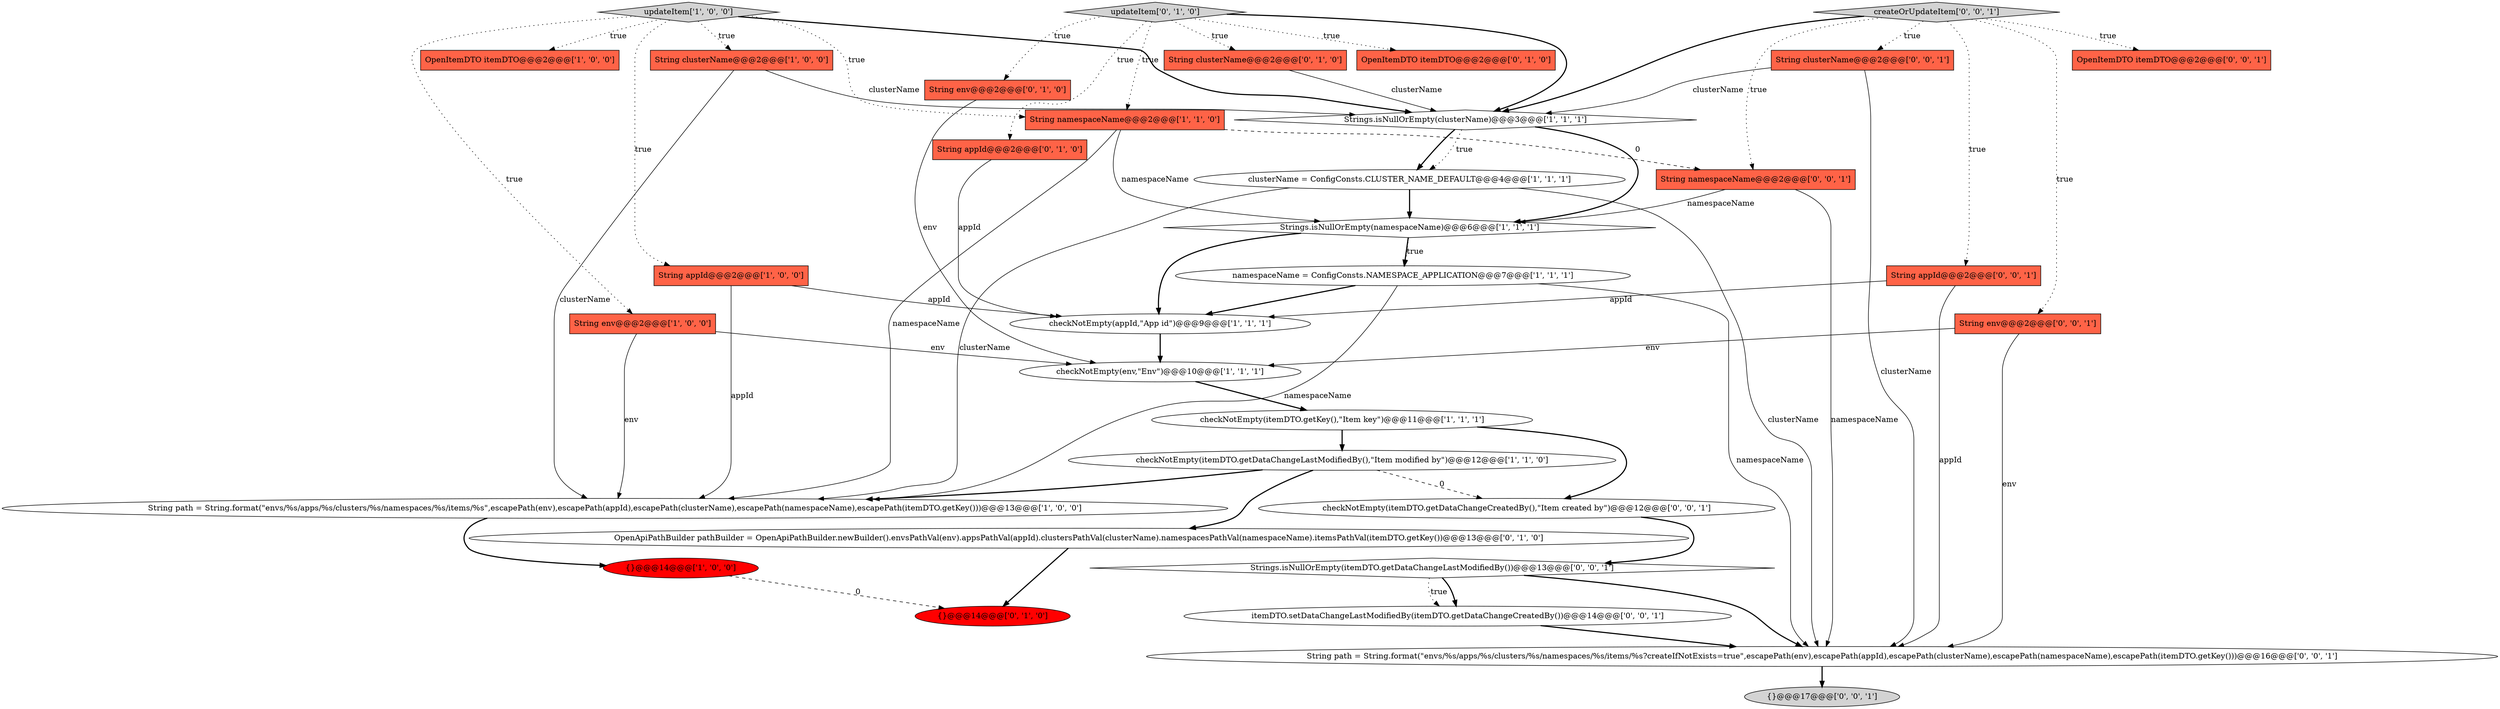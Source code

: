 digraph {
20 [style = filled, label = "OpenApiPathBuilder pathBuilder = OpenApiPathBuilder.newBuilder().envsPathVal(env).appsPathVal(appId).clustersPathVal(clusterName).namespacesPathVal(namespaceName).itemsPathVal(itemDTO.getKey())@@@13@@@['0', '1', '0']", fillcolor = white, shape = ellipse image = "AAA0AAABBB2BBB"];
28 [style = filled, label = "checkNotEmpty(itemDTO.getDataChangeCreatedBy(),\"Item created by\")@@@12@@@['0', '0', '1']", fillcolor = white, shape = ellipse image = "AAA0AAABBB3BBB"];
0 [style = filled, label = "Strings.isNullOrEmpty(namespaceName)@@@6@@@['1', '1', '1']", fillcolor = white, shape = diamond image = "AAA0AAABBB1BBB"];
10 [style = filled, label = "updateItem['1', '0', '0']", fillcolor = lightgray, shape = diamond image = "AAA0AAABBB1BBB"];
17 [style = filled, label = "String clusterName@@@2@@@['0', '1', '0']", fillcolor = tomato, shape = box image = "AAA0AAABBB2BBB"];
33 [style = filled, label = "String path = String.format(\"envs/%s/apps/%s/clusters/%s/namespaces/%s/items/%s?createIfNotExists=true\",escapePath(env),escapePath(appId),escapePath(clusterName),escapePath(namespaceName),escapePath(itemDTO.getKey()))@@@16@@@['0', '0', '1']", fillcolor = white, shape = ellipse image = "AAA0AAABBB3BBB"];
23 [style = filled, label = "Strings.isNullOrEmpty(itemDTO.getDataChangeLastModifiedBy())@@@13@@@['0', '0', '1']", fillcolor = white, shape = diamond image = "AAA0AAABBB3BBB"];
4 [style = filled, label = "checkNotEmpty(env,\"Env\")@@@10@@@['1', '1', '1']", fillcolor = white, shape = ellipse image = "AAA0AAABBB1BBB"];
15 [style = filled, label = "checkNotEmpty(appId,\"App id\")@@@9@@@['1', '1', '1']", fillcolor = white, shape = ellipse image = "AAA0AAABBB1BBB"];
7 [style = filled, label = "Strings.isNullOrEmpty(clusterName)@@@3@@@['1', '1', '1']", fillcolor = white, shape = diamond image = "AAA0AAABBB1BBB"];
14 [style = filled, label = "String path = String.format(\"envs/%s/apps/%s/clusters/%s/namespaces/%s/items/%s\",escapePath(env),escapePath(appId),escapePath(clusterName),escapePath(namespaceName),escapePath(itemDTO.getKey()))@@@13@@@['1', '0', '0']", fillcolor = white, shape = ellipse image = "AAA0AAABBB1BBB"];
13 [style = filled, label = "String namespaceName@@@2@@@['1', '1', '0']", fillcolor = tomato, shape = box image = "AAA0AAABBB1BBB"];
29 [style = filled, label = "{}@@@17@@@['0', '0', '1']", fillcolor = lightgray, shape = ellipse image = "AAA0AAABBB3BBB"];
11 [style = filled, label = "checkNotEmpty(itemDTO.getKey(),\"Item key\")@@@11@@@['1', '1', '1']", fillcolor = white, shape = ellipse image = "AAA0AAABBB1BBB"];
19 [style = filled, label = "String env@@@2@@@['0', '1', '0']", fillcolor = tomato, shape = box image = "AAA0AAABBB2BBB"];
30 [style = filled, label = "String env@@@2@@@['0', '0', '1']", fillcolor = tomato, shape = box image = "AAA0AAABBB3BBB"];
22 [style = filled, label = "String appId@@@2@@@['0', '1', '0']", fillcolor = tomato, shape = box image = "AAA0AAABBB2BBB"];
16 [style = filled, label = "updateItem['0', '1', '0']", fillcolor = lightgray, shape = diamond image = "AAA0AAABBB2BBB"];
21 [style = filled, label = "OpenItemDTO itemDTO@@@2@@@['0', '1', '0']", fillcolor = tomato, shape = box image = "AAA0AAABBB2BBB"];
25 [style = filled, label = "String appId@@@2@@@['0', '0', '1']", fillcolor = tomato, shape = box image = "AAA0AAABBB3BBB"];
9 [style = filled, label = "checkNotEmpty(itemDTO.getDataChangeLastModifiedBy(),\"Item modified by\")@@@12@@@['1', '1', '0']", fillcolor = white, shape = ellipse image = "AAA0AAABBB1BBB"];
1 [style = filled, label = "clusterName = ConfigConsts.CLUSTER_NAME_DEFAULT@@@4@@@['1', '1', '1']", fillcolor = white, shape = ellipse image = "AAA0AAABBB1BBB"];
8 [style = filled, label = "String env@@@2@@@['1', '0', '0']", fillcolor = tomato, shape = box image = "AAA0AAABBB1BBB"];
27 [style = filled, label = "createOrUpdateItem['0', '0', '1']", fillcolor = lightgray, shape = diamond image = "AAA0AAABBB3BBB"];
3 [style = filled, label = "OpenItemDTO itemDTO@@@2@@@['1', '0', '0']", fillcolor = tomato, shape = box image = "AAA0AAABBB1BBB"];
24 [style = filled, label = "String clusterName@@@2@@@['0', '0', '1']", fillcolor = tomato, shape = box image = "AAA0AAABBB3BBB"];
26 [style = filled, label = "OpenItemDTO itemDTO@@@2@@@['0', '0', '1']", fillcolor = tomato, shape = box image = "AAA0AAABBB3BBB"];
31 [style = filled, label = "itemDTO.setDataChangeLastModifiedBy(itemDTO.getDataChangeCreatedBy())@@@14@@@['0', '0', '1']", fillcolor = white, shape = ellipse image = "AAA0AAABBB3BBB"];
32 [style = filled, label = "String namespaceName@@@2@@@['0', '0', '1']", fillcolor = tomato, shape = box image = "AAA0AAABBB3BBB"];
18 [style = filled, label = "{}@@@14@@@['0', '1', '0']", fillcolor = red, shape = ellipse image = "AAA1AAABBB2BBB"];
12 [style = filled, label = "namespaceName = ConfigConsts.NAMESPACE_APPLICATION@@@7@@@['1', '1', '1']", fillcolor = white, shape = ellipse image = "AAA0AAABBB1BBB"];
2 [style = filled, label = "String clusterName@@@2@@@['1', '0', '0']", fillcolor = tomato, shape = box image = "AAA0AAABBB1BBB"];
6 [style = filled, label = "{}@@@14@@@['1', '0', '0']", fillcolor = red, shape = ellipse image = "AAA1AAABBB1BBB"];
5 [style = filled, label = "String appId@@@2@@@['1', '0', '0']", fillcolor = tomato, shape = box image = "AAA0AAABBB1BBB"];
23->31 [style = bold, label=""];
30->4 [style = solid, label="env"];
16->19 [style = dotted, label="true"];
13->14 [style = solid, label="namespaceName"];
0->12 [style = dotted, label="true"];
10->8 [style = dotted, label="true"];
27->32 [style = dotted, label="true"];
11->28 [style = bold, label=""];
7->1 [style = bold, label=""];
27->25 [style = dotted, label="true"];
16->13 [style = dotted, label="true"];
8->14 [style = solid, label="env"];
27->26 [style = dotted, label="true"];
0->12 [style = bold, label=""];
16->17 [style = dotted, label="true"];
9->28 [style = dashed, label="0"];
30->33 [style = solid, label="env"];
12->15 [style = bold, label=""];
16->7 [style = bold, label=""];
10->3 [style = dotted, label="true"];
1->33 [style = solid, label="clusterName"];
9->20 [style = bold, label=""];
13->0 [style = solid, label="namespaceName"];
7->0 [style = bold, label=""];
8->4 [style = solid, label="env"];
27->24 [style = dotted, label="true"];
32->0 [style = solid, label="namespaceName"];
1->0 [style = bold, label=""];
25->33 [style = solid, label="appId"];
2->14 [style = solid, label="clusterName"];
16->22 [style = dotted, label="true"];
11->9 [style = bold, label=""];
1->14 [style = solid, label="clusterName"];
10->5 [style = dotted, label="true"];
10->7 [style = bold, label=""];
5->15 [style = solid, label="appId"];
0->15 [style = bold, label=""];
22->15 [style = solid, label="appId"];
33->29 [style = bold, label=""];
6->18 [style = dashed, label="0"];
13->32 [style = dashed, label="0"];
5->14 [style = solid, label="appId"];
20->18 [style = bold, label=""];
12->33 [style = solid, label="namespaceName"];
27->30 [style = dotted, label="true"];
23->33 [style = bold, label=""];
17->7 [style = solid, label="clusterName"];
10->13 [style = dotted, label="true"];
10->2 [style = dotted, label="true"];
28->23 [style = bold, label=""];
31->33 [style = bold, label=""];
27->7 [style = bold, label=""];
25->15 [style = solid, label="appId"];
15->4 [style = bold, label=""];
9->14 [style = bold, label=""];
16->21 [style = dotted, label="true"];
2->7 [style = solid, label="clusterName"];
19->4 [style = solid, label="env"];
7->1 [style = dotted, label="true"];
4->11 [style = bold, label=""];
23->31 [style = dotted, label="true"];
12->14 [style = solid, label="namespaceName"];
24->33 [style = solid, label="clusterName"];
14->6 [style = bold, label=""];
32->33 [style = solid, label="namespaceName"];
24->7 [style = solid, label="clusterName"];
}
